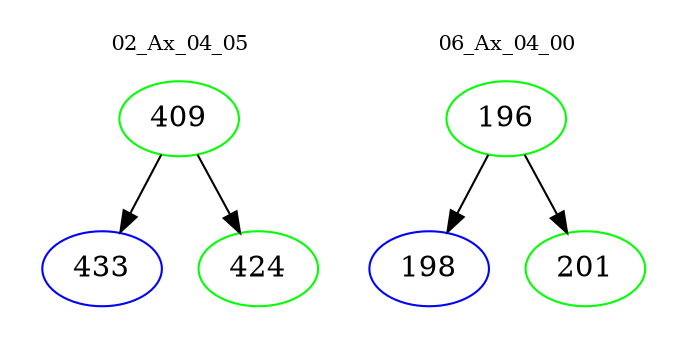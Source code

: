 digraph{
subgraph cluster_0 {
color = white
label = "02_Ax_04_05";
fontsize=10;
T0_409 [label="409", color="green"]
T0_409 -> T0_433 [color="black"]
T0_433 [label="433", color="blue"]
T0_409 -> T0_424 [color="black"]
T0_424 [label="424", color="green"]
}
subgraph cluster_1 {
color = white
label = "06_Ax_04_00";
fontsize=10;
T1_196 [label="196", color="green"]
T1_196 -> T1_198 [color="black"]
T1_198 [label="198", color="blue"]
T1_196 -> T1_201 [color="black"]
T1_201 [label="201", color="green"]
}
}
